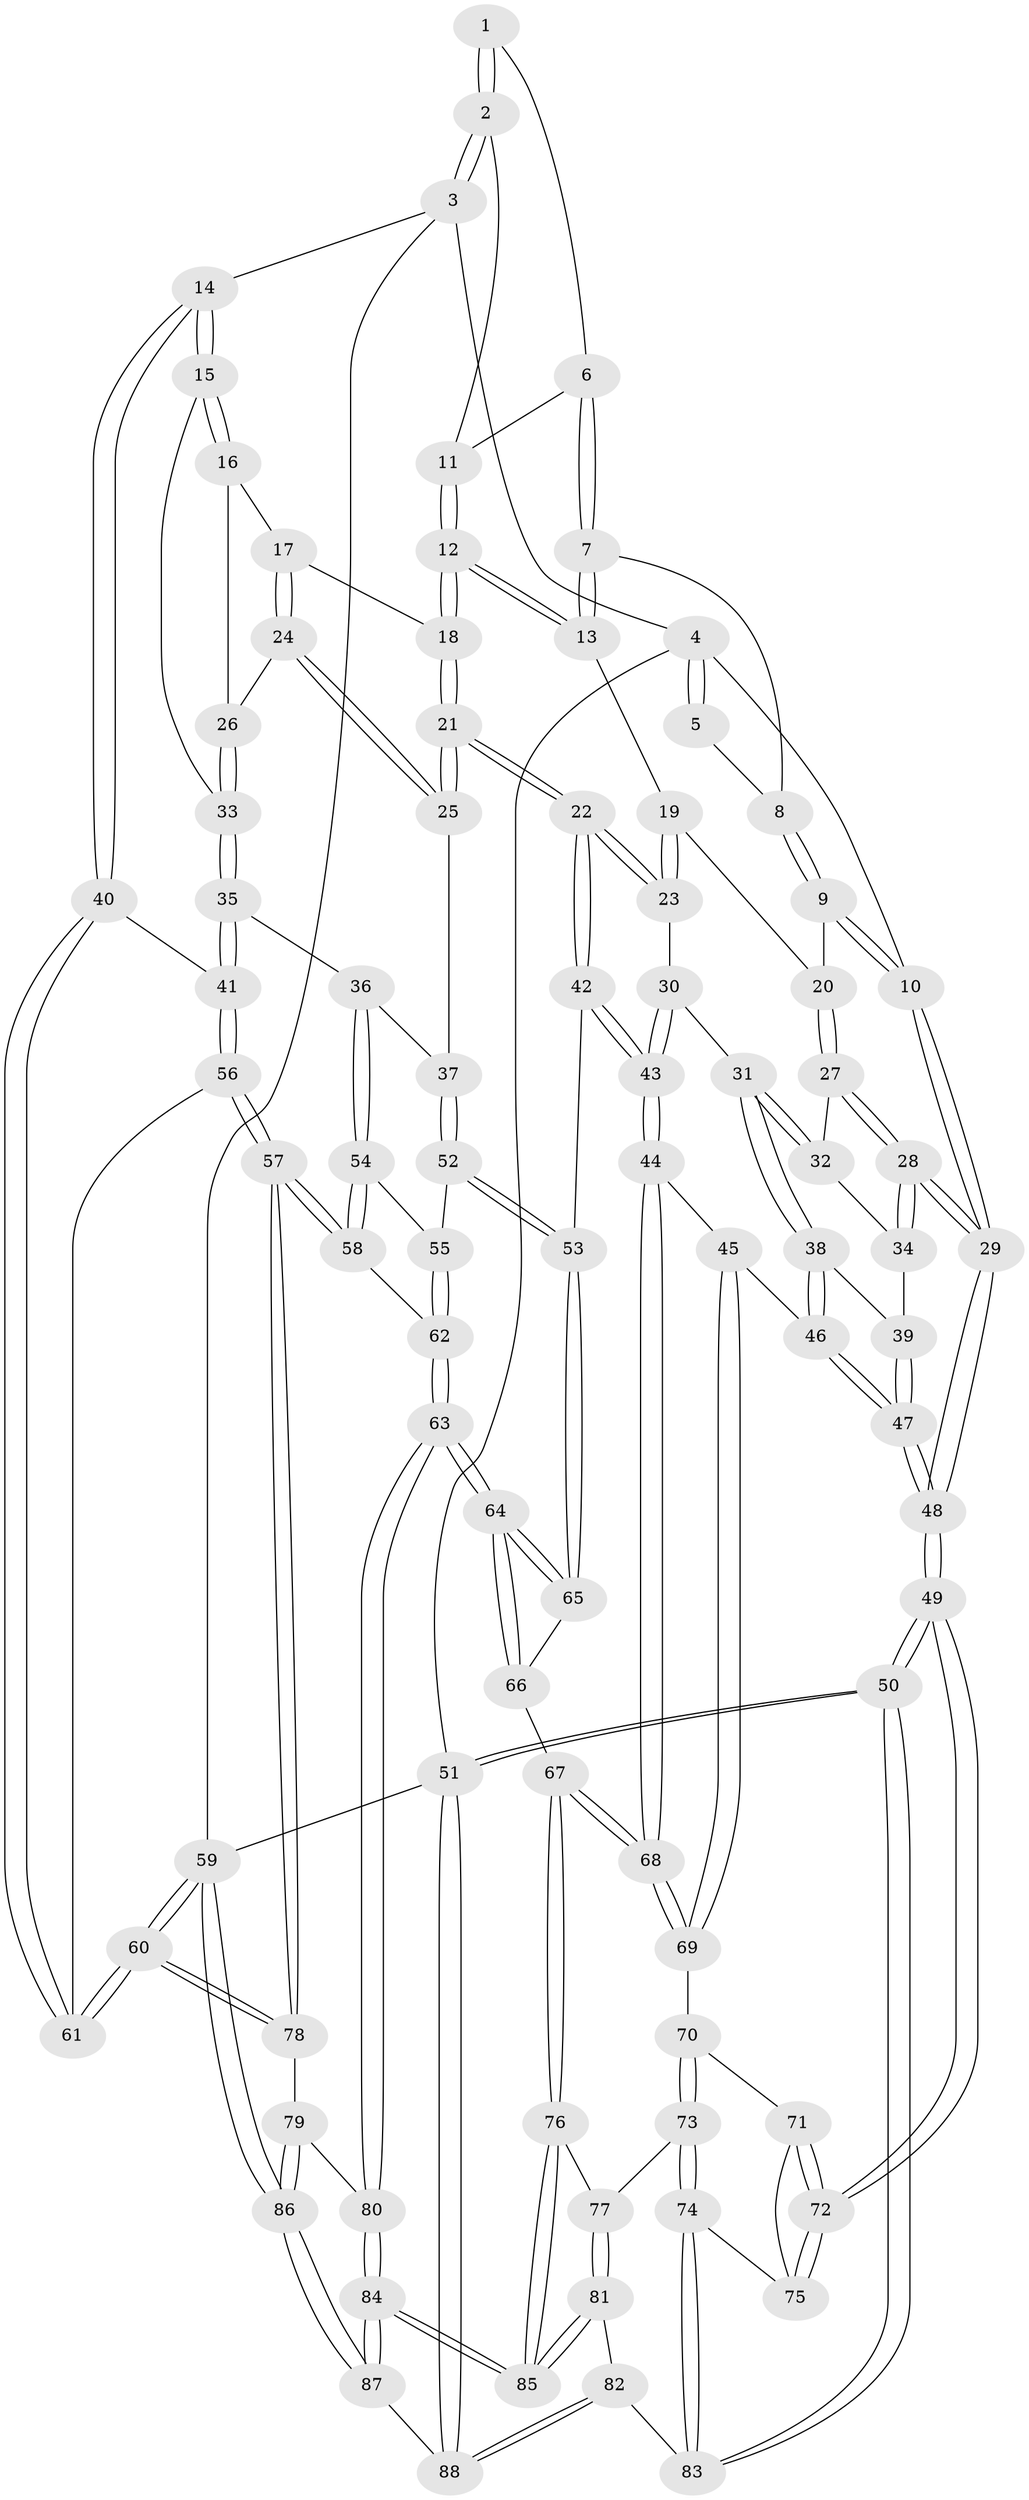// Generated by graph-tools (version 1.1) at 2025/01/03/09/25 05:01:50]
// undirected, 88 vertices, 217 edges
graph export_dot {
graph [start="1"]
  node [color=gray90,style=filled];
  1 [pos="+0.5109963904104506+0"];
  2 [pos="+0.847390797551519+0"];
  3 [pos="+1+0"];
  4 [pos="+0+0"];
  5 [pos="+0.23428837265571348+0"];
  6 [pos="+0.45589447720818493+0.09070279846684731"];
  7 [pos="+0.43055998257856626+0.1289851661239435"];
  8 [pos="+0.29227047449736043+0"];
  9 [pos="+0.2545431203020579+0.1759416370526023"];
  10 [pos="+0+0"];
  11 [pos="+0.6255254373525347+0.06576073797285878"];
  12 [pos="+0.5746175964011888+0.20908480827896486"];
  13 [pos="+0.43235471976761913+0.1849648447257179"];
  14 [pos="+1+0"];
  15 [pos="+0.9208123450365331+0.15045829917769116"];
  16 [pos="+0.7711342294827344+0.2254570381681354"];
  17 [pos="+0.6407000548066184+0.23106079882183336"];
  18 [pos="+0.5808664065811339+0.21824940188457198"];
  19 [pos="+0.42741045573374203+0.18952771889211129"];
  20 [pos="+0.27138261612367415+0.2204226557458393"];
  21 [pos="+0.556248541081784+0.397440287791786"];
  22 [pos="+0.5336859427730869+0.4253877387113169"];
  23 [pos="+0.4330398136453349+0.2993751811009408"];
  24 [pos="+0.6809486947508429+0.35367999219345125"];
  25 [pos="+0.6698281936289929+0.36920691698754615"];
  26 [pos="+0.7179660839222364+0.32791920625441434"];
  27 [pos="+0.25565847546950315+0.2515635384438234"];
  28 [pos="+0+0.08586669476777772"];
  29 [pos="+0+0.07034495385555695"];
  30 [pos="+0.3260597543943202+0.3618931389361081"];
  31 [pos="+0.2574731377223746+0.3349149550747332"];
  32 [pos="+0.2527604029250832+0.267595676885836"];
  33 [pos="+0.784702699944409+0.3851711969280412"];
  34 [pos="+0.006622359366040854+0.2940872865976678"];
  35 [pos="+0.7815993168529541+0.4293985051364522"];
  36 [pos="+0.7463961835729068+0.4403443795046903"];
  37 [pos="+0.7437192782409459+0.4387253678848322"];
  38 [pos="+0.16171033193254408+0.4595448502038882"];
  39 [pos="+0.09206667006074644+0.39000849597607995"];
  40 [pos="+1+0.15614302497352867"];
  41 [pos="+0.8577217515270356+0.4659591084963462"];
  42 [pos="+0.5294960102102373+0.4398268627944647"];
  43 [pos="+0.4272411692274394+0.47418970237959346"];
  44 [pos="+0.39040475945641157+0.5198677672890237"];
  45 [pos="+0.17239645457703032+0.5188591549921987"];
  46 [pos="+0.16113029156867506+0.49538374672192853"];
  47 [pos="+0+0.5269379774635793"];
  48 [pos="+0+0.5375308680708014"];
  49 [pos="+0+0.7570835429181557"];
  50 [pos="+0+1"];
  51 [pos="+0+1"];
  52 [pos="+0.5657785726938662+0.46570041146029406"];
  53 [pos="+0.5404475167329323+0.454492073173233"];
  54 [pos="+0.7194002854856528+0.5042349585177629"];
  55 [pos="+0.593991053765284+0.482530796806417"];
  56 [pos="+0.8652971725721134+0.6047085543284245"];
  57 [pos="+0.8599768433762838+0.6132013966341001"];
  58 [pos="+0.7487125504586991+0.6138490327291382"];
  59 [pos="+1+1"];
  60 [pos="+1+0.9637430671625907"];
  61 [pos="+1+0.48741438678288124"];
  62 [pos="+0.7074439528535659+0.6367918677461565"];
  63 [pos="+0.610952323745331+0.7354877985702242"];
  64 [pos="+0.5746823464820804+0.7131561242403338"];
  65 [pos="+0.5430228961358441+0.4862566381297987"];
  66 [pos="+0.42512476099287205+0.6945870592617064"];
  67 [pos="+0.4149604180251603+0.6938394261250715"];
  68 [pos="+0.4027984825429173+0.6467728120927069"];
  69 [pos="+0.16988463829937395+0.5625162951510412"];
  70 [pos="+0.16898355140347546+0.5678139303341638"];
  71 [pos="+0.11832629856368693+0.6115185414504837"];
  72 [pos="+0+0.7591170411314416"];
  73 [pos="+0.20216321866486023+0.6351318583984263"];
  74 [pos="+0.11169411067586504+0.8464711800674174"];
  75 [pos="+0.0925604014029496+0.8370002347160866"];
  76 [pos="+0.40496299763775323+0.7025277139524393"];
  77 [pos="+0.27261847727517363+0.7047283780773101"];
  78 [pos="+0.8987623255451457+0.7135858574567111"];
  79 [pos="+0.7469192007138487+0.8678803115129397"];
  80 [pos="+0.6226272302817321+0.7753122252978053"];
  81 [pos="+0.19946361419749672+0.8693327981397547"];
  82 [pos="+0.1547098587255388+0.8797054344364672"];
  83 [pos="+0.12411729305095151+0.8567644524808377"];
  84 [pos="+0.44267885434289006+1"];
  85 [pos="+0.36116194469031604+0.9058410198281491"];
  86 [pos="+0.9208505948881177+1"];
  87 [pos="+0.4681741585186895+1"];
  88 [pos="+0.08893219272000324+1"];
  1 -- 2;
  1 -- 2;
  1 -- 6;
  2 -- 3;
  2 -- 3;
  2 -- 11;
  3 -- 4;
  3 -- 14;
  3 -- 59;
  4 -- 5;
  4 -- 5;
  4 -- 10;
  4 -- 51;
  5 -- 8;
  6 -- 7;
  6 -- 7;
  6 -- 11;
  7 -- 8;
  7 -- 13;
  7 -- 13;
  8 -- 9;
  8 -- 9;
  9 -- 10;
  9 -- 10;
  9 -- 20;
  10 -- 29;
  10 -- 29;
  11 -- 12;
  11 -- 12;
  12 -- 13;
  12 -- 13;
  12 -- 18;
  12 -- 18;
  13 -- 19;
  14 -- 15;
  14 -- 15;
  14 -- 40;
  14 -- 40;
  15 -- 16;
  15 -- 16;
  15 -- 33;
  16 -- 17;
  16 -- 26;
  17 -- 18;
  17 -- 24;
  17 -- 24;
  18 -- 21;
  18 -- 21;
  19 -- 20;
  19 -- 23;
  19 -- 23;
  20 -- 27;
  20 -- 27;
  21 -- 22;
  21 -- 22;
  21 -- 25;
  21 -- 25;
  22 -- 23;
  22 -- 23;
  22 -- 42;
  22 -- 42;
  23 -- 30;
  24 -- 25;
  24 -- 25;
  24 -- 26;
  25 -- 37;
  26 -- 33;
  26 -- 33;
  27 -- 28;
  27 -- 28;
  27 -- 32;
  28 -- 29;
  28 -- 29;
  28 -- 34;
  28 -- 34;
  29 -- 48;
  29 -- 48;
  30 -- 31;
  30 -- 43;
  30 -- 43;
  31 -- 32;
  31 -- 32;
  31 -- 38;
  31 -- 38;
  32 -- 34;
  33 -- 35;
  33 -- 35;
  34 -- 39;
  35 -- 36;
  35 -- 41;
  35 -- 41;
  36 -- 37;
  36 -- 54;
  36 -- 54;
  37 -- 52;
  37 -- 52;
  38 -- 39;
  38 -- 46;
  38 -- 46;
  39 -- 47;
  39 -- 47;
  40 -- 41;
  40 -- 61;
  40 -- 61;
  41 -- 56;
  41 -- 56;
  42 -- 43;
  42 -- 43;
  42 -- 53;
  43 -- 44;
  43 -- 44;
  44 -- 45;
  44 -- 68;
  44 -- 68;
  45 -- 46;
  45 -- 69;
  45 -- 69;
  46 -- 47;
  46 -- 47;
  47 -- 48;
  47 -- 48;
  48 -- 49;
  48 -- 49;
  49 -- 50;
  49 -- 50;
  49 -- 72;
  49 -- 72;
  50 -- 51;
  50 -- 51;
  50 -- 83;
  50 -- 83;
  51 -- 88;
  51 -- 88;
  51 -- 59;
  52 -- 53;
  52 -- 53;
  52 -- 55;
  53 -- 65;
  53 -- 65;
  54 -- 55;
  54 -- 58;
  54 -- 58;
  55 -- 62;
  55 -- 62;
  56 -- 57;
  56 -- 57;
  56 -- 61;
  57 -- 58;
  57 -- 58;
  57 -- 78;
  57 -- 78;
  58 -- 62;
  59 -- 60;
  59 -- 60;
  59 -- 86;
  59 -- 86;
  60 -- 61;
  60 -- 61;
  60 -- 78;
  60 -- 78;
  62 -- 63;
  62 -- 63;
  63 -- 64;
  63 -- 64;
  63 -- 80;
  63 -- 80;
  64 -- 65;
  64 -- 65;
  64 -- 66;
  64 -- 66;
  65 -- 66;
  66 -- 67;
  67 -- 68;
  67 -- 68;
  67 -- 76;
  67 -- 76;
  68 -- 69;
  68 -- 69;
  69 -- 70;
  70 -- 71;
  70 -- 73;
  70 -- 73;
  71 -- 72;
  71 -- 72;
  71 -- 75;
  72 -- 75;
  72 -- 75;
  73 -- 74;
  73 -- 74;
  73 -- 77;
  74 -- 75;
  74 -- 83;
  74 -- 83;
  76 -- 77;
  76 -- 85;
  76 -- 85;
  77 -- 81;
  77 -- 81;
  78 -- 79;
  79 -- 80;
  79 -- 86;
  79 -- 86;
  80 -- 84;
  80 -- 84;
  81 -- 82;
  81 -- 85;
  81 -- 85;
  82 -- 83;
  82 -- 88;
  82 -- 88;
  84 -- 85;
  84 -- 85;
  84 -- 87;
  84 -- 87;
  86 -- 87;
  86 -- 87;
  87 -- 88;
}
